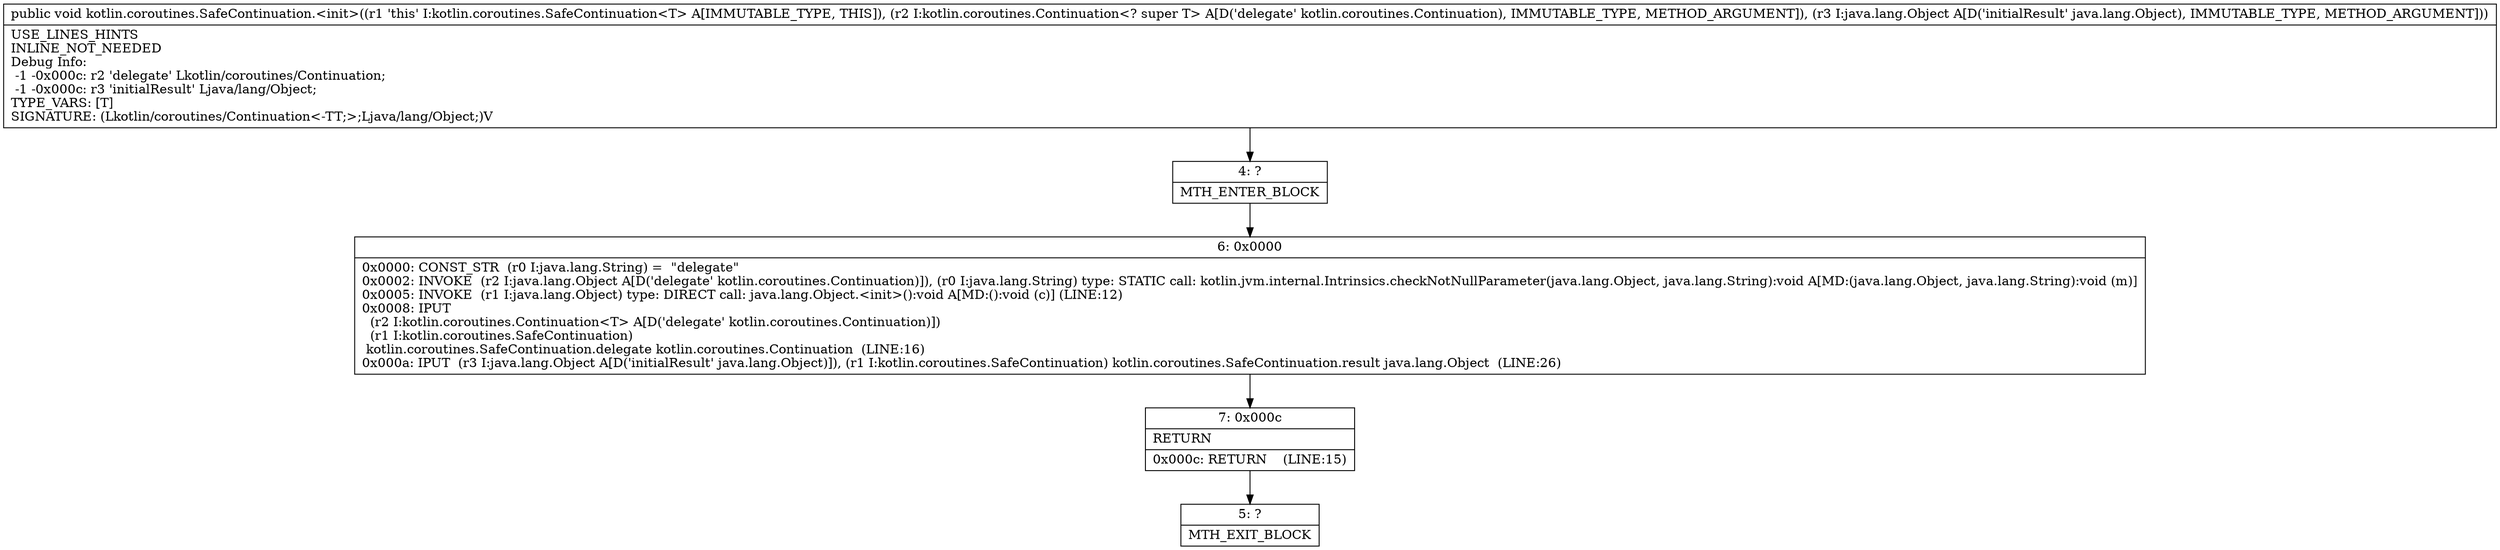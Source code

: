 digraph "CFG forkotlin.coroutines.SafeContinuation.\<init\>(Lkotlin\/coroutines\/Continuation;Ljava\/lang\/Object;)V" {
Node_4 [shape=record,label="{4\:\ ?|MTH_ENTER_BLOCK\l}"];
Node_6 [shape=record,label="{6\:\ 0x0000|0x0000: CONST_STR  (r0 I:java.lang.String) =  \"delegate\" \l0x0002: INVOKE  (r2 I:java.lang.Object A[D('delegate' kotlin.coroutines.Continuation)]), (r0 I:java.lang.String) type: STATIC call: kotlin.jvm.internal.Intrinsics.checkNotNullParameter(java.lang.Object, java.lang.String):void A[MD:(java.lang.Object, java.lang.String):void (m)]\l0x0005: INVOKE  (r1 I:java.lang.Object) type: DIRECT call: java.lang.Object.\<init\>():void A[MD:():void (c)] (LINE:12)\l0x0008: IPUT  \l  (r2 I:kotlin.coroutines.Continuation\<T\> A[D('delegate' kotlin.coroutines.Continuation)])\l  (r1 I:kotlin.coroutines.SafeContinuation)\l kotlin.coroutines.SafeContinuation.delegate kotlin.coroutines.Continuation  (LINE:16)\l0x000a: IPUT  (r3 I:java.lang.Object A[D('initialResult' java.lang.Object)]), (r1 I:kotlin.coroutines.SafeContinuation) kotlin.coroutines.SafeContinuation.result java.lang.Object  (LINE:26)\l}"];
Node_7 [shape=record,label="{7\:\ 0x000c|RETURN\l|0x000c: RETURN    (LINE:15)\l}"];
Node_5 [shape=record,label="{5\:\ ?|MTH_EXIT_BLOCK\l}"];
MethodNode[shape=record,label="{public void kotlin.coroutines.SafeContinuation.\<init\>((r1 'this' I:kotlin.coroutines.SafeContinuation\<T\> A[IMMUTABLE_TYPE, THIS]), (r2 I:kotlin.coroutines.Continuation\<? super T\> A[D('delegate' kotlin.coroutines.Continuation), IMMUTABLE_TYPE, METHOD_ARGUMENT]), (r3 I:java.lang.Object A[D('initialResult' java.lang.Object), IMMUTABLE_TYPE, METHOD_ARGUMENT]))  | USE_LINES_HINTS\lINLINE_NOT_NEEDED\lDebug Info:\l  \-1 \-0x000c: r2 'delegate' Lkotlin\/coroutines\/Continuation;\l  \-1 \-0x000c: r3 'initialResult' Ljava\/lang\/Object;\lTYPE_VARS: [T]\lSIGNATURE: (Lkotlin\/coroutines\/Continuation\<\-TT;\>;Ljava\/lang\/Object;)V\l}"];
MethodNode -> Node_4;Node_4 -> Node_6;
Node_6 -> Node_7;
Node_7 -> Node_5;
}

